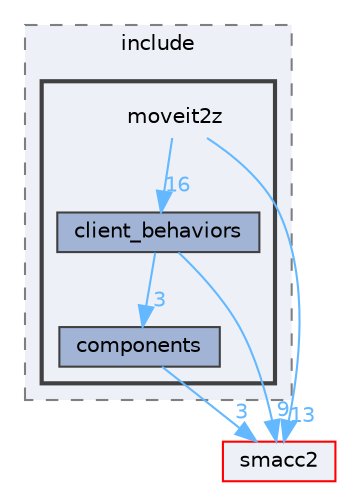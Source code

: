 digraph "smacc2_client_library/moveit2z/include/moveit2z"
{
 // LATEX_PDF_SIZE
  bgcolor="transparent";
  edge [fontname=Helvetica,fontsize=10,labelfontname=Helvetica,labelfontsize=10];
  node [fontname=Helvetica,fontsize=10,shape=box,height=0.2,width=0.4];
  compound=true
  subgraph clusterdir_d483b2db64b3dcff31a89ec590bcebdd {
    graph [ bgcolor="#edf0f7", pencolor="grey50", label="include", fontname=Helvetica,fontsize=10 style="filled,dashed", URL="dir_d483b2db64b3dcff31a89ec590bcebdd.html",tooltip=""]
  subgraph clusterdir_c1fd674536664ddff5dd40c99552fe43 {
    graph [ bgcolor="#edf0f7", pencolor="grey25", label="", fontname=Helvetica,fontsize=10 style="filled,bold", URL="dir_c1fd674536664ddff5dd40c99552fe43.html",tooltip=""]
    dir_c1fd674536664ddff5dd40c99552fe43 [shape=plaintext, label="moveit2z"];
  dir_e65b127d60beef729182247584268595 [label="client_behaviors", fillcolor="#a2b4d6", color="grey25", style="filled", URL="dir_e65b127d60beef729182247584268595.html",tooltip=""];
  dir_6a481106930187d1f96e5d48000051cc [label="components", fillcolor="#a2b4d6", color="grey25", style="filled", URL="dir_6a481106930187d1f96e5d48000051cc.html",tooltip=""];
  }
  }
  dir_ce4c19d6108cf5285f3105ec9cd73bf1 [label="smacc2", fillcolor="#edf0f7", color="red", style="filled", URL="dir_ce4c19d6108cf5285f3105ec9cd73bf1.html",tooltip=""];
  dir_c1fd674536664ddff5dd40c99552fe43->dir_ce4c19d6108cf5285f3105ec9cd73bf1 [headlabel="13", labeldistance=1.5 headhref="dir_000076_000105.html" color="steelblue1" fontcolor="steelblue1"];
  dir_c1fd674536664ddff5dd40c99552fe43->dir_e65b127d60beef729182247584268595 [headlabel="16", labeldistance=1.5 headhref="dir_000076_000016.html" color="steelblue1" fontcolor="steelblue1"];
  dir_e65b127d60beef729182247584268595->dir_6a481106930187d1f96e5d48000051cc [headlabel="3", labeldistance=1.5 headhref="dir_000016_000024.html" color="steelblue1" fontcolor="steelblue1"];
  dir_e65b127d60beef729182247584268595->dir_ce4c19d6108cf5285f3105ec9cd73bf1 [headlabel="9", labeldistance=1.5 headhref="dir_000016_000105.html" color="steelblue1" fontcolor="steelblue1"];
  dir_6a481106930187d1f96e5d48000051cc->dir_ce4c19d6108cf5285f3105ec9cd73bf1 [headlabel="3", labeldistance=1.5 headhref="dir_000024_000105.html" color="steelblue1" fontcolor="steelblue1"];
}
